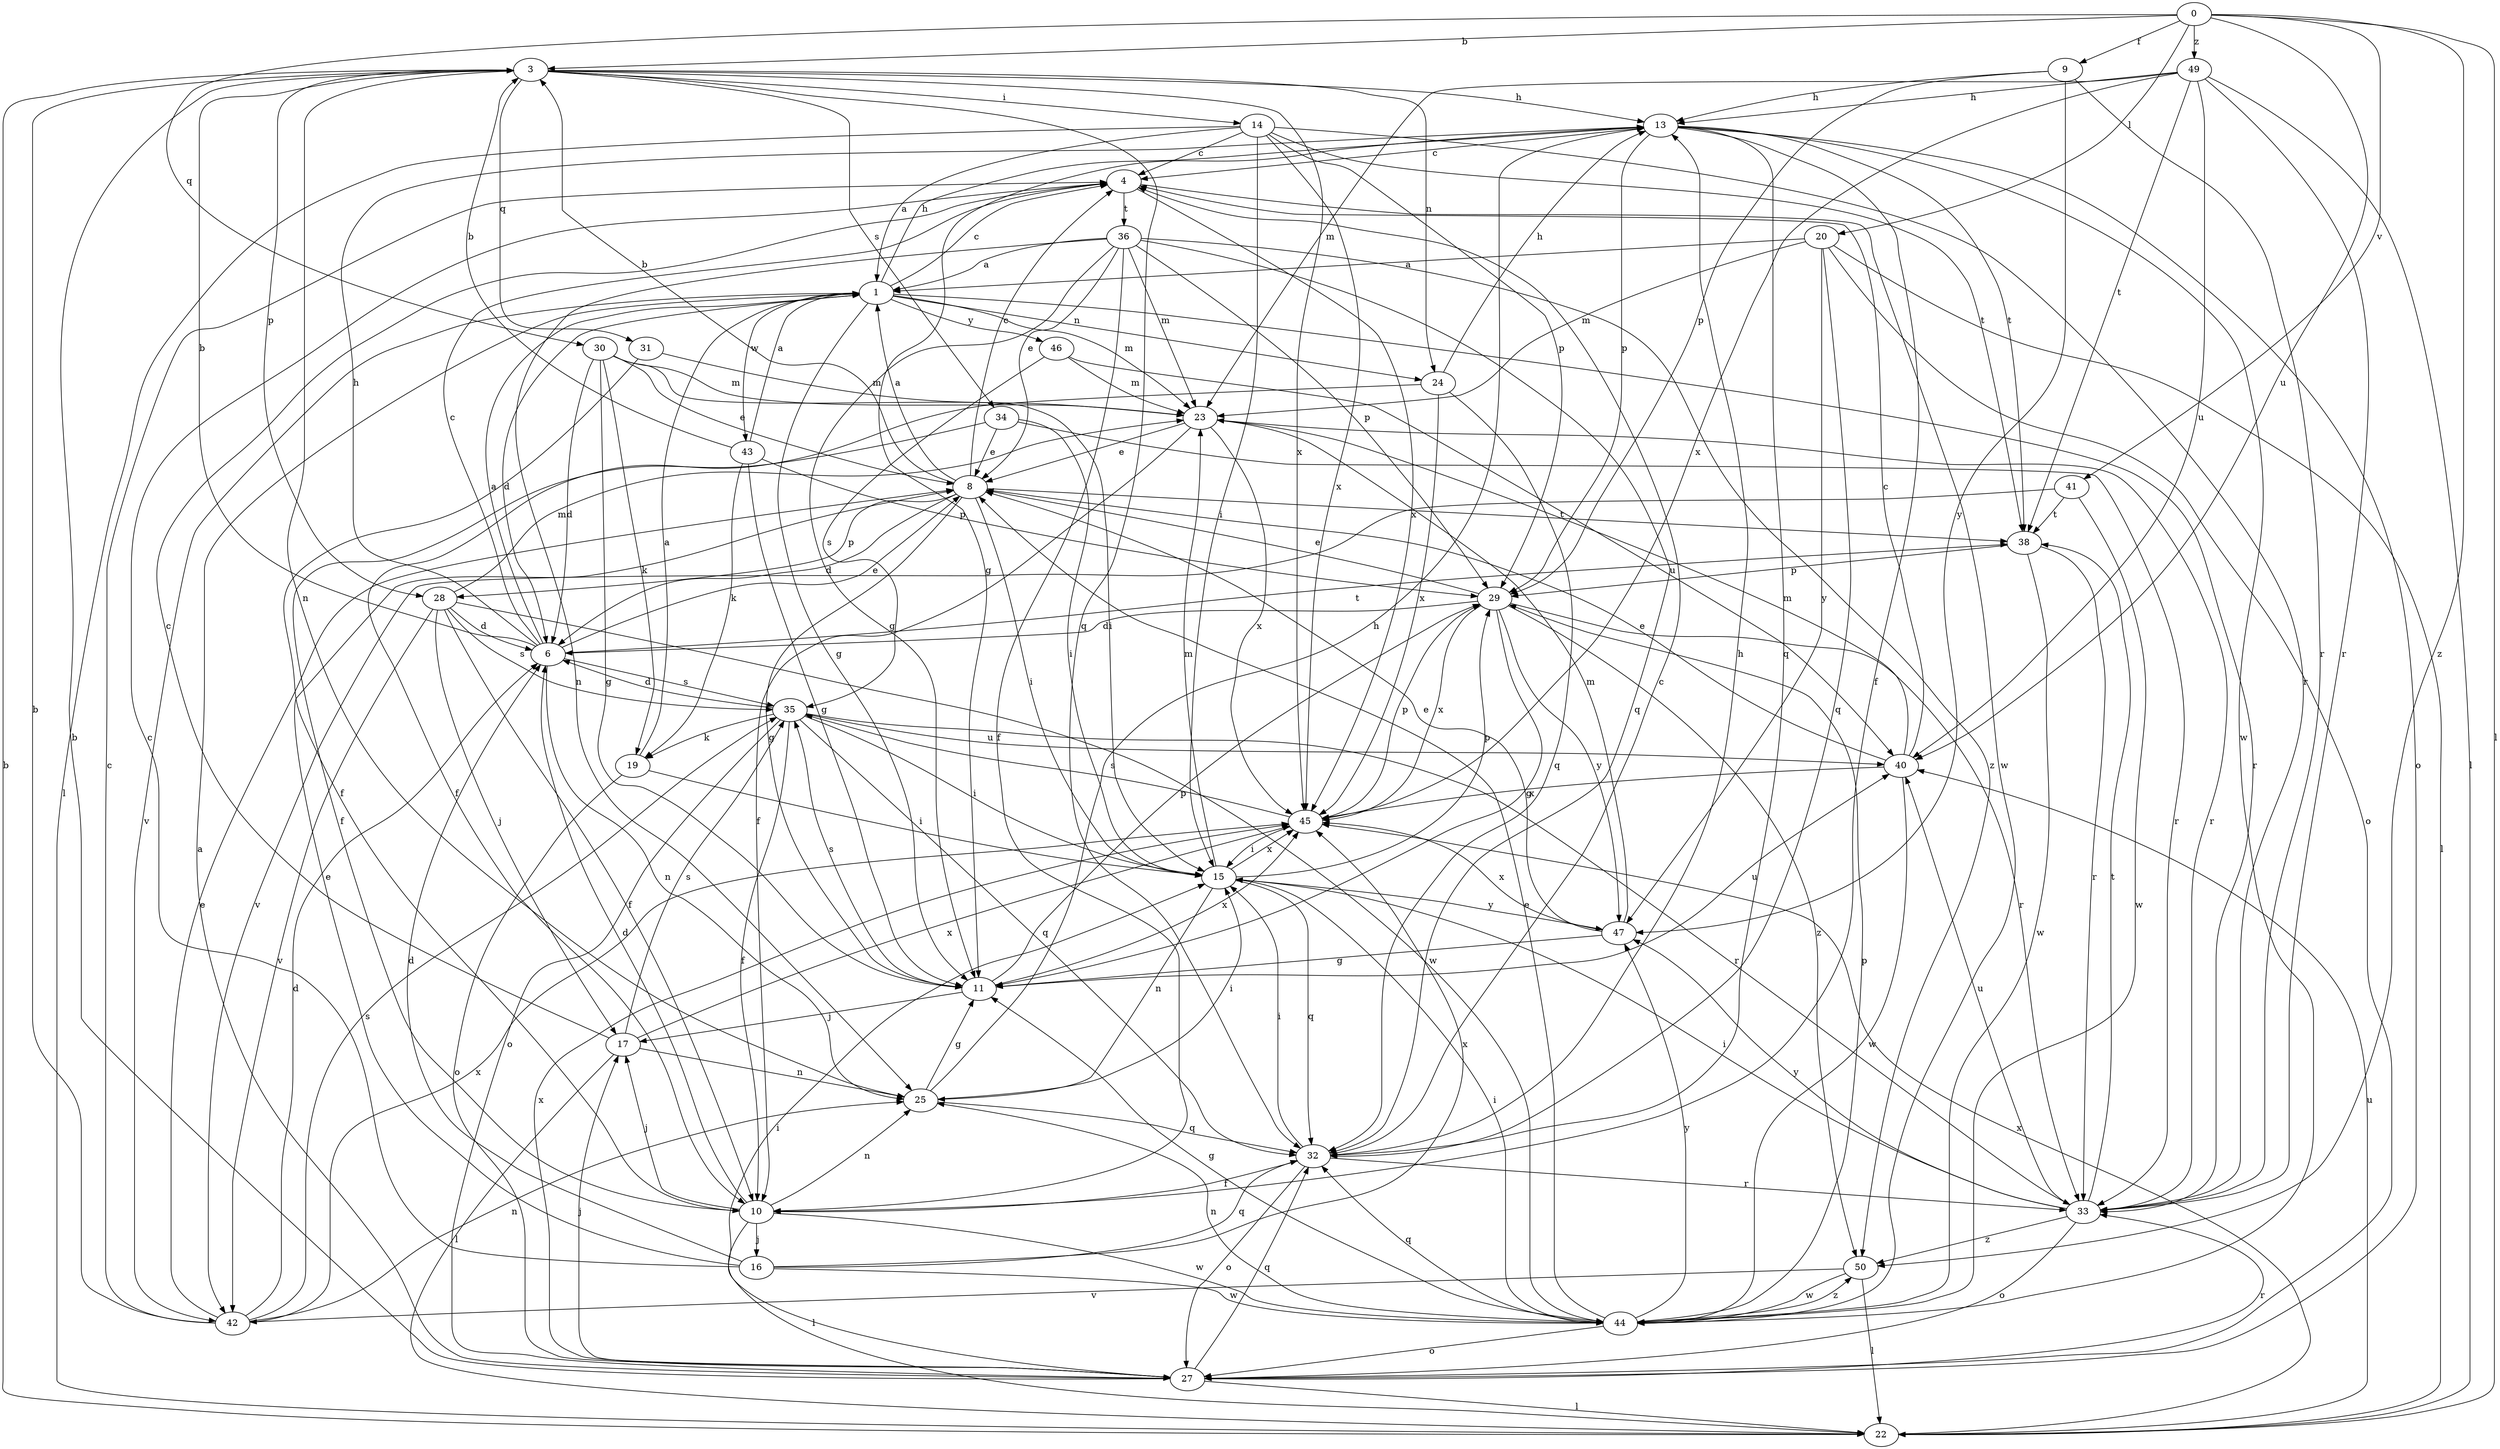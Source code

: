strict digraph  {
0;
1;
3;
4;
6;
8;
9;
10;
11;
13;
14;
15;
16;
17;
19;
20;
22;
23;
24;
25;
27;
28;
29;
30;
31;
32;
33;
34;
35;
36;
38;
40;
41;
42;
43;
44;
45;
46;
47;
49;
50;
0 -> 3  [label=b];
0 -> 9  [label=f];
0 -> 20  [label=l];
0 -> 22  [label=l];
0 -> 30  [label=q];
0 -> 40  [label=u];
0 -> 41  [label=v];
0 -> 49  [label=z];
0 -> 50  [label=z];
1 -> 4  [label=c];
1 -> 6  [label=d];
1 -> 11  [label=g];
1 -> 13  [label=h];
1 -> 23  [label=m];
1 -> 24  [label=n];
1 -> 33  [label=r];
1 -> 42  [label=v];
1 -> 43  [label=w];
1 -> 46  [label=y];
3 -> 13  [label=h];
3 -> 14  [label=i];
3 -> 24  [label=n];
3 -> 25  [label=n];
3 -> 28  [label=p];
3 -> 31  [label=q];
3 -> 32  [label=q];
3 -> 34  [label=s];
3 -> 45  [label=x];
4 -> 36  [label=t];
4 -> 44  [label=w];
4 -> 45  [label=x];
6 -> 1  [label=a];
6 -> 3  [label=b];
6 -> 4  [label=c];
6 -> 8  [label=e];
6 -> 13  [label=h];
6 -> 25  [label=n];
6 -> 35  [label=s];
6 -> 38  [label=t];
8 -> 1  [label=a];
8 -> 3  [label=b];
8 -> 4  [label=c];
8 -> 6  [label=d];
8 -> 11  [label=g];
8 -> 15  [label=i];
8 -> 28  [label=p];
8 -> 38  [label=t];
9 -> 13  [label=h];
9 -> 29  [label=p];
9 -> 33  [label=r];
9 -> 47  [label=y];
10 -> 6  [label=d];
10 -> 16  [label=j];
10 -> 17  [label=j];
10 -> 22  [label=l];
10 -> 25  [label=n];
10 -> 44  [label=w];
11 -> 17  [label=j];
11 -> 29  [label=p];
11 -> 35  [label=s];
11 -> 40  [label=u];
11 -> 45  [label=x];
13 -> 4  [label=c];
13 -> 10  [label=f];
13 -> 11  [label=g];
13 -> 27  [label=o];
13 -> 29  [label=p];
13 -> 32  [label=q];
13 -> 38  [label=t];
13 -> 44  [label=w];
14 -> 1  [label=a];
14 -> 4  [label=c];
14 -> 15  [label=i];
14 -> 22  [label=l];
14 -> 29  [label=p];
14 -> 33  [label=r];
14 -> 38  [label=t];
14 -> 45  [label=x];
15 -> 23  [label=m];
15 -> 25  [label=n];
15 -> 29  [label=p];
15 -> 32  [label=q];
15 -> 45  [label=x];
15 -> 47  [label=y];
16 -> 4  [label=c];
16 -> 6  [label=d];
16 -> 8  [label=e];
16 -> 32  [label=q];
16 -> 44  [label=w];
16 -> 45  [label=x];
17 -> 4  [label=c];
17 -> 22  [label=l];
17 -> 25  [label=n];
17 -> 35  [label=s];
17 -> 45  [label=x];
19 -> 1  [label=a];
19 -> 15  [label=i];
19 -> 27  [label=o];
20 -> 1  [label=a];
20 -> 22  [label=l];
20 -> 23  [label=m];
20 -> 27  [label=o];
20 -> 32  [label=q];
20 -> 47  [label=y];
22 -> 3  [label=b];
22 -> 40  [label=u];
22 -> 45  [label=x];
23 -> 8  [label=e];
23 -> 10  [label=f];
23 -> 33  [label=r];
23 -> 45  [label=x];
24 -> 10  [label=f];
24 -> 13  [label=h];
24 -> 32  [label=q];
24 -> 45  [label=x];
25 -> 11  [label=g];
25 -> 13  [label=h];
25 -> 15  [label=i];
25 -> 32  [label=q];
27 -> 1  [label=a];
27 -> 3  [label=b];
27 -> 15  [label=i];
27 -> 17  [label=j];
27 -> 22  [label=l];
27 -> 32  [label=q];
27 -> 33  [label=r];
27 -> 45  [label=x];
28 -> 6  [label=d];
28 -> 10  [label=f];
28 -> 17  [label=j];
28 -> 23  [label=m];
28 -> 35  [label=s];
28 -> 42  [label=v];
28 -> 44  [label=w];
29 -> 6  [label=d];
29 -> 8  [label=e];
29 -> 11  [label=g];
29 -> 33  [label=r];
29 -> 45  [label=x];
29 -> 47  [label=y];
29 -> 50  [label=z];
30 -> 6  [label=d];
30 -> 8  [label=e];
30 -> 11  [label=g];
30 -> 15  [label=i];
30 -> 19  [label=k];
30 -> 23  [label=m];
31 -> 10  [label=f];
31 -> 23  [label=m];
32 -> 4  [label=c];
32 -> 10  [label=f];
32 -> 13  [label=h];
32 -> 15  [label=i];
32 -> 27  [label=o];
32 -> 33  [label=r];
33 -> 15  [label=i];
33 -> 27  [label=o];
33 -> 38  [label=t];
33 -> 40  [label=u];
33 -> 47  [label=y];
33 -> 50  [label=z];
34 -> 8  [label=e];
34 -> 10  [label=f];
34 -> 15  [label=i];
34 -> 33  [label=r];
35 -> 6  [label=d];
35 -> 10  [label=f];
35 -> 15  [label=i];
35 -> 19  [label=k];
35 -> 27  [label=o];
35 -> 32  [label=q];
35 -> 33  [label=r];
35 -> 40  [label=u];
36 -> 1  [label=a];
36 -> 8  [label=e];
36 -> 10  [label=f];
36 -> 11  [label=g];
36 -> 23  [label=m];
36 -> 25  [label=n];
36 -> 29  [label=p];
36 -> 32  [label=q];
36 -> 50  [label=z];
38 -> 29  [label=p];
38 -> 33  [label=r];
38 -> 44  [label=w];
40 -> 4  [label=c];
40 -> 8  [label=e];
40 -> 23  [label=m];
40 -> 44  [label=w];
40 -> 45  [label=x];
41 -> 38  [label=t];
41 -> 42  [label=v];
41 -> 44  [label=w];
42 -> 3  [label=b];
42 -> 4  [label=c];
42 -> 6  [label=d];
42 -> 8  [label=e];
42 -> 25  [label=n];
42 -> 35  [label=s];
42 -> 45  [label=x];
43 -> 1  [label=a];
43 -> 3  [label=b];
43 -> 11  [label=g];
43 -> 19  [label=k];
43 -> 29  [label=p];
44 -> 8  [label=e];
44 -> 11  [label=g];
44 -> 15  [label=i];
44 -> 25  [label=n];
44 -> 27  [label=o];
44 -> 29  [label=p];
44 -> 32  [label=q];
44 -> 47  [label=y];
44 -> 50  [label=z];
45 -> 15  [label=i];
45 -> 29  [label=p];
45 -> 35  [label=s];
46 -> 23  [label=m];
46 -> 35  [label=s];
46 -> 40  [label=u];
47 -> 8  [label=e];
47 -> 11  [label=g];
47 -> 23  [label=m];
47 -> 45  [label=x];
49 -> 13  [label=h];
49 -> 22  [label=l];
49 -> 23  [label=m];
49 -> 33  [label=r];
49 -> 38  [label=t];
49 -> 40  [label=u];
49 -> 45  [label=x];
50 -> 22  [label=l];
50 -> 42  [label=v];
50 -> 44  [label=w];
}
